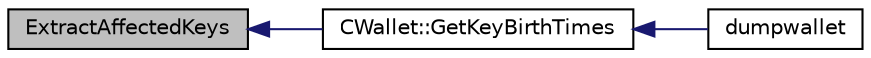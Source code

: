 digraph "ExtractAffectedKeys"
{
  edge [fontname="Helvetica",fontsize="10",labelfontname="Helvetica",labelfontsize="10"];
  node [fontname="Helvetica",fontsize="10",shape=record];
  rankdir="LR";
  Node61 [label="ExtractAffectedKeys",height=0.2,width=0.4,color="black", fillcolor="grey75", style="filled", fontcolor="black"];
  Node61 -> Node62 [dir="back",color="midnightblue",fontsize="10",style="solid",fontname="Helvetica"];
  Node62 [label="CWallet::GetKeyBirthTimes",height=0.2,width=0.4,color="black", fillcolor="white", style="filled",URL="$class_c_wallet.html#acb2fdaf647fa2d812d58e998848e681d"];
  Node62 -> Node63 [dir="back",color="midnightblue",fontsize="10",style="solid",fontname="Helvetica"];
  Node63 [label="dumpwallet",height=0.2,width=0.4,color="black", fillcolor="white", style="filled",URL="$rpcdump_8cpp.html#a831ddf746d4f2500ba6f6c07f63445cd"];
}

